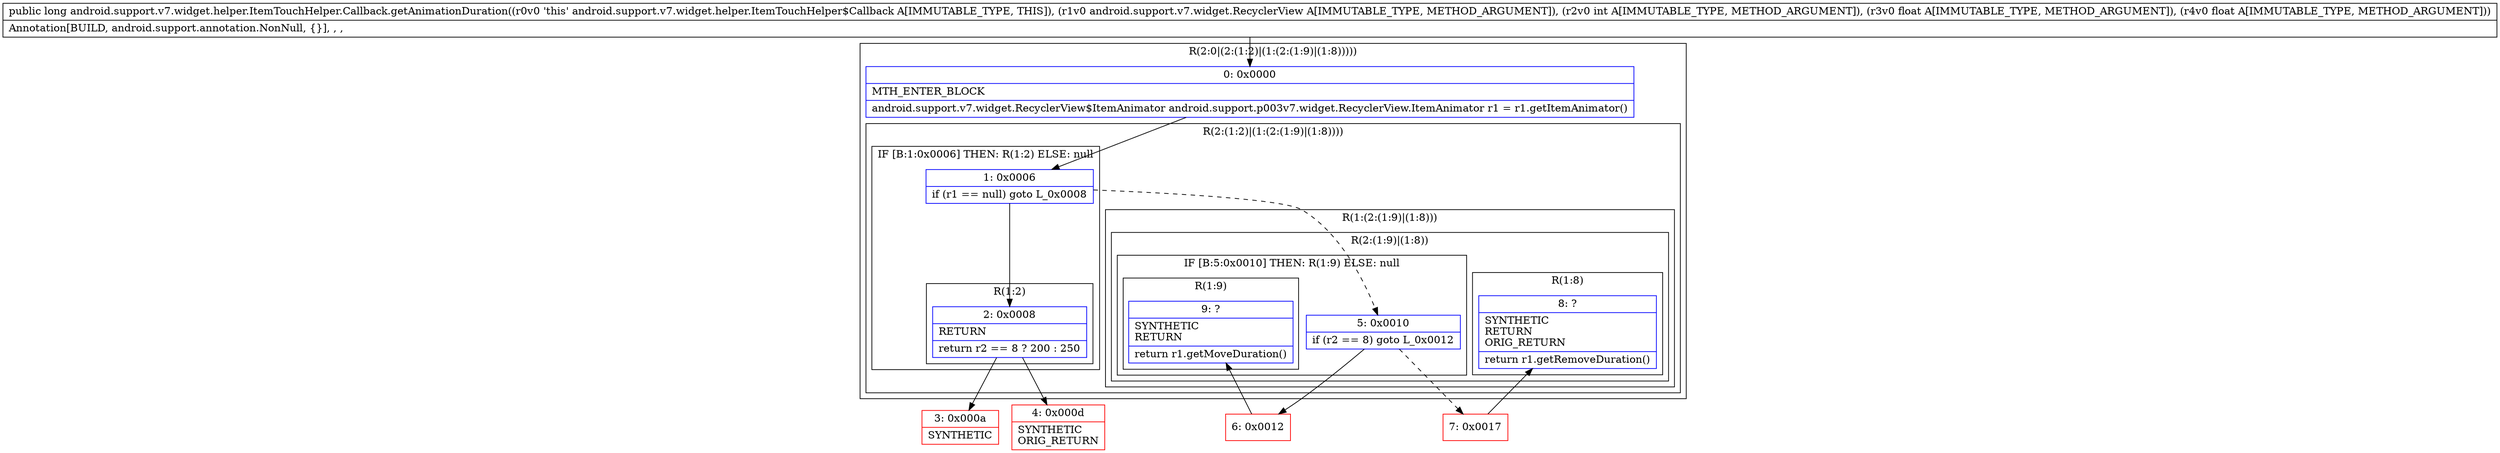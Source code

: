 digraph "CFG forandroid.support.v7.widget.helper.ItemTouchHelper.Callback.getAnimationDuration(Landroid\/support\/v7\/widget\/RecyclerView;IFF)J" {
subgraph cluster_Region_809869515 {
label = "R(2:0|(2:(1:2)|(1:(2:(1:9)|(1:8)))))";
node [shape=record,color=blue];
Node_0 [shape=record,label="{0\:\ 0x0000|MTH_ENTER_BLOCK\l|android.support.v7.widget.RecyclerView$ItemAnimator android.support.p003v7.widget.RecyclerView.ItemAnimator r1 = r1.getItemAnimator()\l}"];
subgraph cluster_Region_1968377937 {
label = "R(2:(1:2)|(1:(2:(1:9)|(1:8))))";
node [shape=record,color=blue];
subgraph cluster_IfRegion_480366519 {
label = "IF [B:1:0x0006] THEN: R(1:2) ELSE: null";
node [shape=record,color=blue];
Node_1 [shape=record,label="{1\:\ 0x0006|if (r1 == null) goto L_0x0008\l}"];
subgraph cluster_Region_276478363 {
label = "R(1:2)";
node [shape=record,color=blue];
Node_2 [shape=record,label="{2\:\ 0x0008|RETURN\l|return r2 == 8 ? 200 : 250\l}"];
}
}
subgraph cluster_Region_146447995 {
label = "R(1:(2:(1:9)|(1:8)))";
node [shape=record,color=blue];
subgraph cluster_Region_440067132 {
label = "R(2:(1:9)|(1:8))";
node [shape=record,color=blue];
subgraph cluster_IfRegion_2005319346 {
label = "IF [B:5:0x0010] THEN: R(1:9) ELSE: null";
node [shape=record,color=blue];
Node_5 [shape=record,label="{5\:\ 0x0010|if (r2 == 8) goto L_0x0012\l}"];
subgraph cluster_Region_327722603 {
label = "R(1:9)";
node [shape=record,color=blue];
Node_9 [shape=record,label="{9\:\ ?|SYNTHETIC\lRETURN\l|return r1.getMoveDuration()\l}"];
}
}
subgraph cluster_Region_693109266 {
label = "R(1:8)";
node [shape=record,color=blue];
Node_8 [shape=record,label="{8\:\ ?|SYNTHETIC\lRETURN\lORIG_RETURN\l|return r1.getRemoveDuration()\l}"];
}
}
}
}
}
Node_3 [shape=record,color=red,label="{3\:\ 0x000a|SYNTHETIC\l}"];
Node_4 [shape=record,color=red,label="{4\:\ 0x000d|SYNTHETIC\lORIG_RETURN\l}"];
Node_6 [shape=record,color=red,label="{6\:\ 0x0012}"];
Node_7 [shape=record,color=red,label="{7\:\ 0x0017}"];
MethodNode[shape=record,label="{public long android.support.v7.widget.helper.ItemTouchHelper.Callback.getAnimationDuration((r0v0 'this' android.support.v7.widget.helper.ItemTouchHelper$Callback A[IMMUTABLE_TYPE, THIS]), (r1v0 android.support.v7.widget.RecyclerView A[IMMUTABLE_TYPE, METHOD_ARGUMENT]), (r2v0 int A[IMMUTABLE_TYPE, METHOD_ARGUMENT]), (r3v0 float A[IMMUTABLE_TYPE, METHOD_ARGUMENT]), (r4v0 float A[IMMUTABLE_TYPE, METHOD_ARGUMENT]))  | Annotation[BUILD, android.support.annotation.NonNull, \{\}], , , \l}"];
MethodNode -> Node_0;
Node_0 -> Node_1;
Node_1 -> Node_2;
Node_1 -> Node_5[style=dashed];
Node_2 -> Node_3;
Node_2 -> Node_4;
Node_5 -> Node_6;
Node_5 -> Node_7[style=dashed];
Node_6 -> Node_9;
Node_7 -> Node_8;
}

